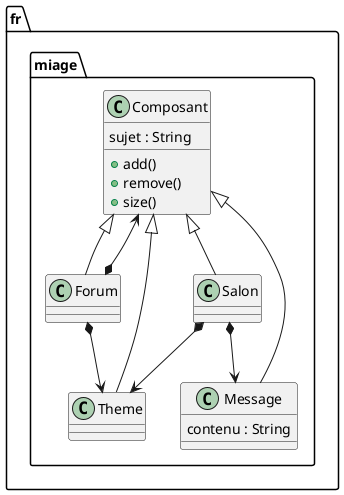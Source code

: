 @startuml



fr.miage.Composant <|-- fr.miage.Forum
fr.miage.Salon *--> fr.miage.Theme
fr.miage.Forum *--> fr.miage.Theme

fr.miage.Salon *--> fr.miage.Message
fr.miage.Composant <|-- fr.miage.Salon

fr.miage.Composant <|-- fr.miage.Theme
fr.miage.Forum *--> fr.miage.Composant

fr.miage.Composant <|-- fr.miage.Message

class fr.miage.Composant {

sujet : String
+add()
+remove()
+size()
}


class fr.miage.Message {
contenu : String
}





@enduml